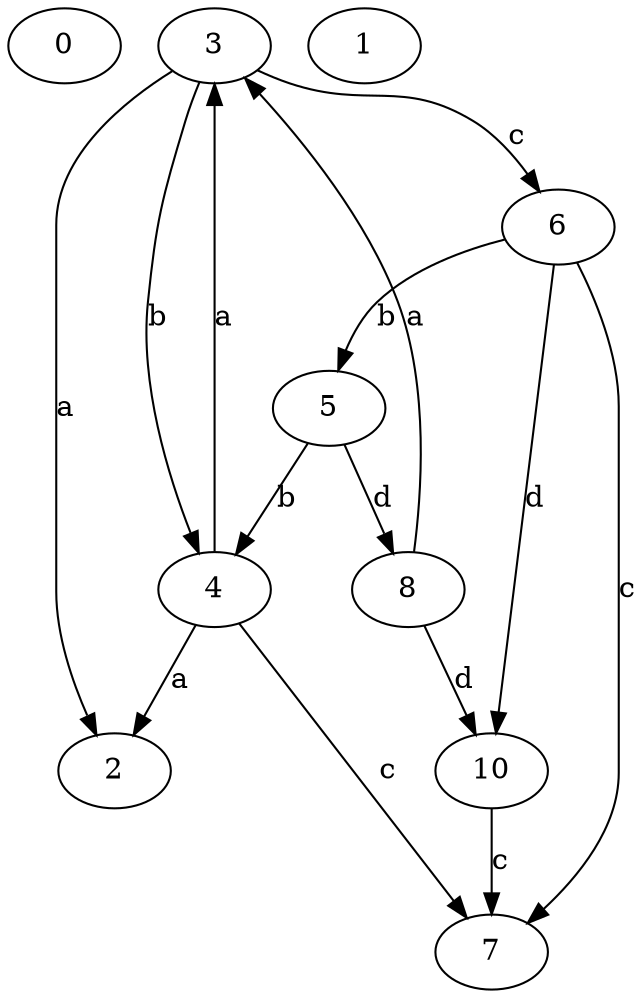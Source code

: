 strict digraph  {
0;
2;
1;
3;
4;
5;
6;
7;
8;
10;
3 -> 2  [label=a];
3 -> 4  [label=b];
3 -> 6  [label=c];
4 -> 2  [label=a];
4 -> 3  [label=a];
4 -> 7  [label=c];
5 -> 4  [label=b];
5 -> 8  [label=d];
6 -> 5  [label=b];
6 -> 7  [label=c];
6 -> 10  [label=d];
8 -> 3  [label=a];
8 -> 10  [label=d];
10 -> 7  [label=c];
}
